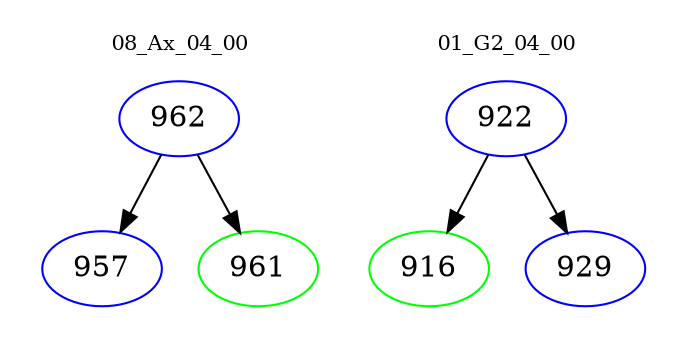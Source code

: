 digraph{
subgraph cluster_0 {
color = white
label = "08_Ax_04_00";
fontsize=10;
T0_962 [label="962", color="blue"]
T0_962 -> T0_957 [color="black"]
T0_957 [label="957", color="blue"]
T0_962 -> T0_961 [color="black"]
T0_961 [label="961", color="green"]
}
subgraph cluster_1 {
color = white
label = "01_G2_04_00";
fontsize=10;
T1_922 [label="922", color="blue"]
T1_922 -> T1_916 [color="black"]
T1_916 [label="916", color="green"]
T1_922 -> T1_929 [color="black"]
T1_929 [label="929", color="blue"]
}
}
